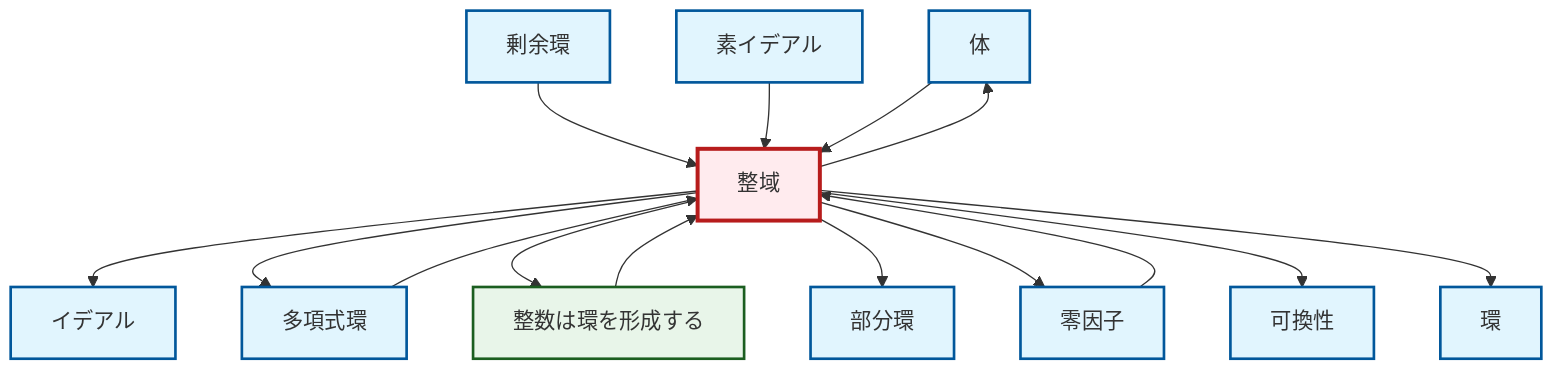 graph TD
    classDef definition fill:#e1f5fe,stroke:#01579b,stroke-width:2px
    classDef theorem fill:#f3e5f5,stroke:#4a148c,stroke-width:2px
    classDef axiom fill:#fff3e0,stroke:#e65100,stroke-width:2px
    classDef example fill:#e8f5e9,stroke:#1b5e20,stroke-width:2px
    classDef current fill:#ffebee,stroke:#b71c1c,stroke-width:3px
    def-field["体"]:::definition
    ex-integers-ring["整数は環を形成する"]:::example
    def-ideal["イデアル"]:::definition
    def-ring["環"]:::definition
    def-quotient-ring["剰余環"]:::definition
    def-commutativity["可換性"]:::definition
    def-integral-domain["整域"]:::definition
    def-subring["部分環"]:::definition
    def-zero-divisor["零因子"]:::definition
    def-polynomial-ring["多項式環"]:::definition
    def-prime-ideal["素イデアル"]:::definition
    def-integral-domain --> def-ideal
    ex-integers-ring --> def-integral-domain
    def-integral-domain --> def-polynomial-ring
    def-integral-domain --> def-field
    def-polynomial-ring --> def-integral-domain
    def-quotient-ring --> def-integral-domain
    def-integral-domain --> ex-integers-ring
    def-zero-divisor --> def-integral-domain
    def-integral-domain --> def-subring
    def-prime-ideal --> def-integral-domain
    def-integral-domain --> def-zero-divisor
    def-field --> def-integral-domain
    def-integral-domain --> def-commutativity
    def-integral-domain --> def-ring
    class def-integral-domain current